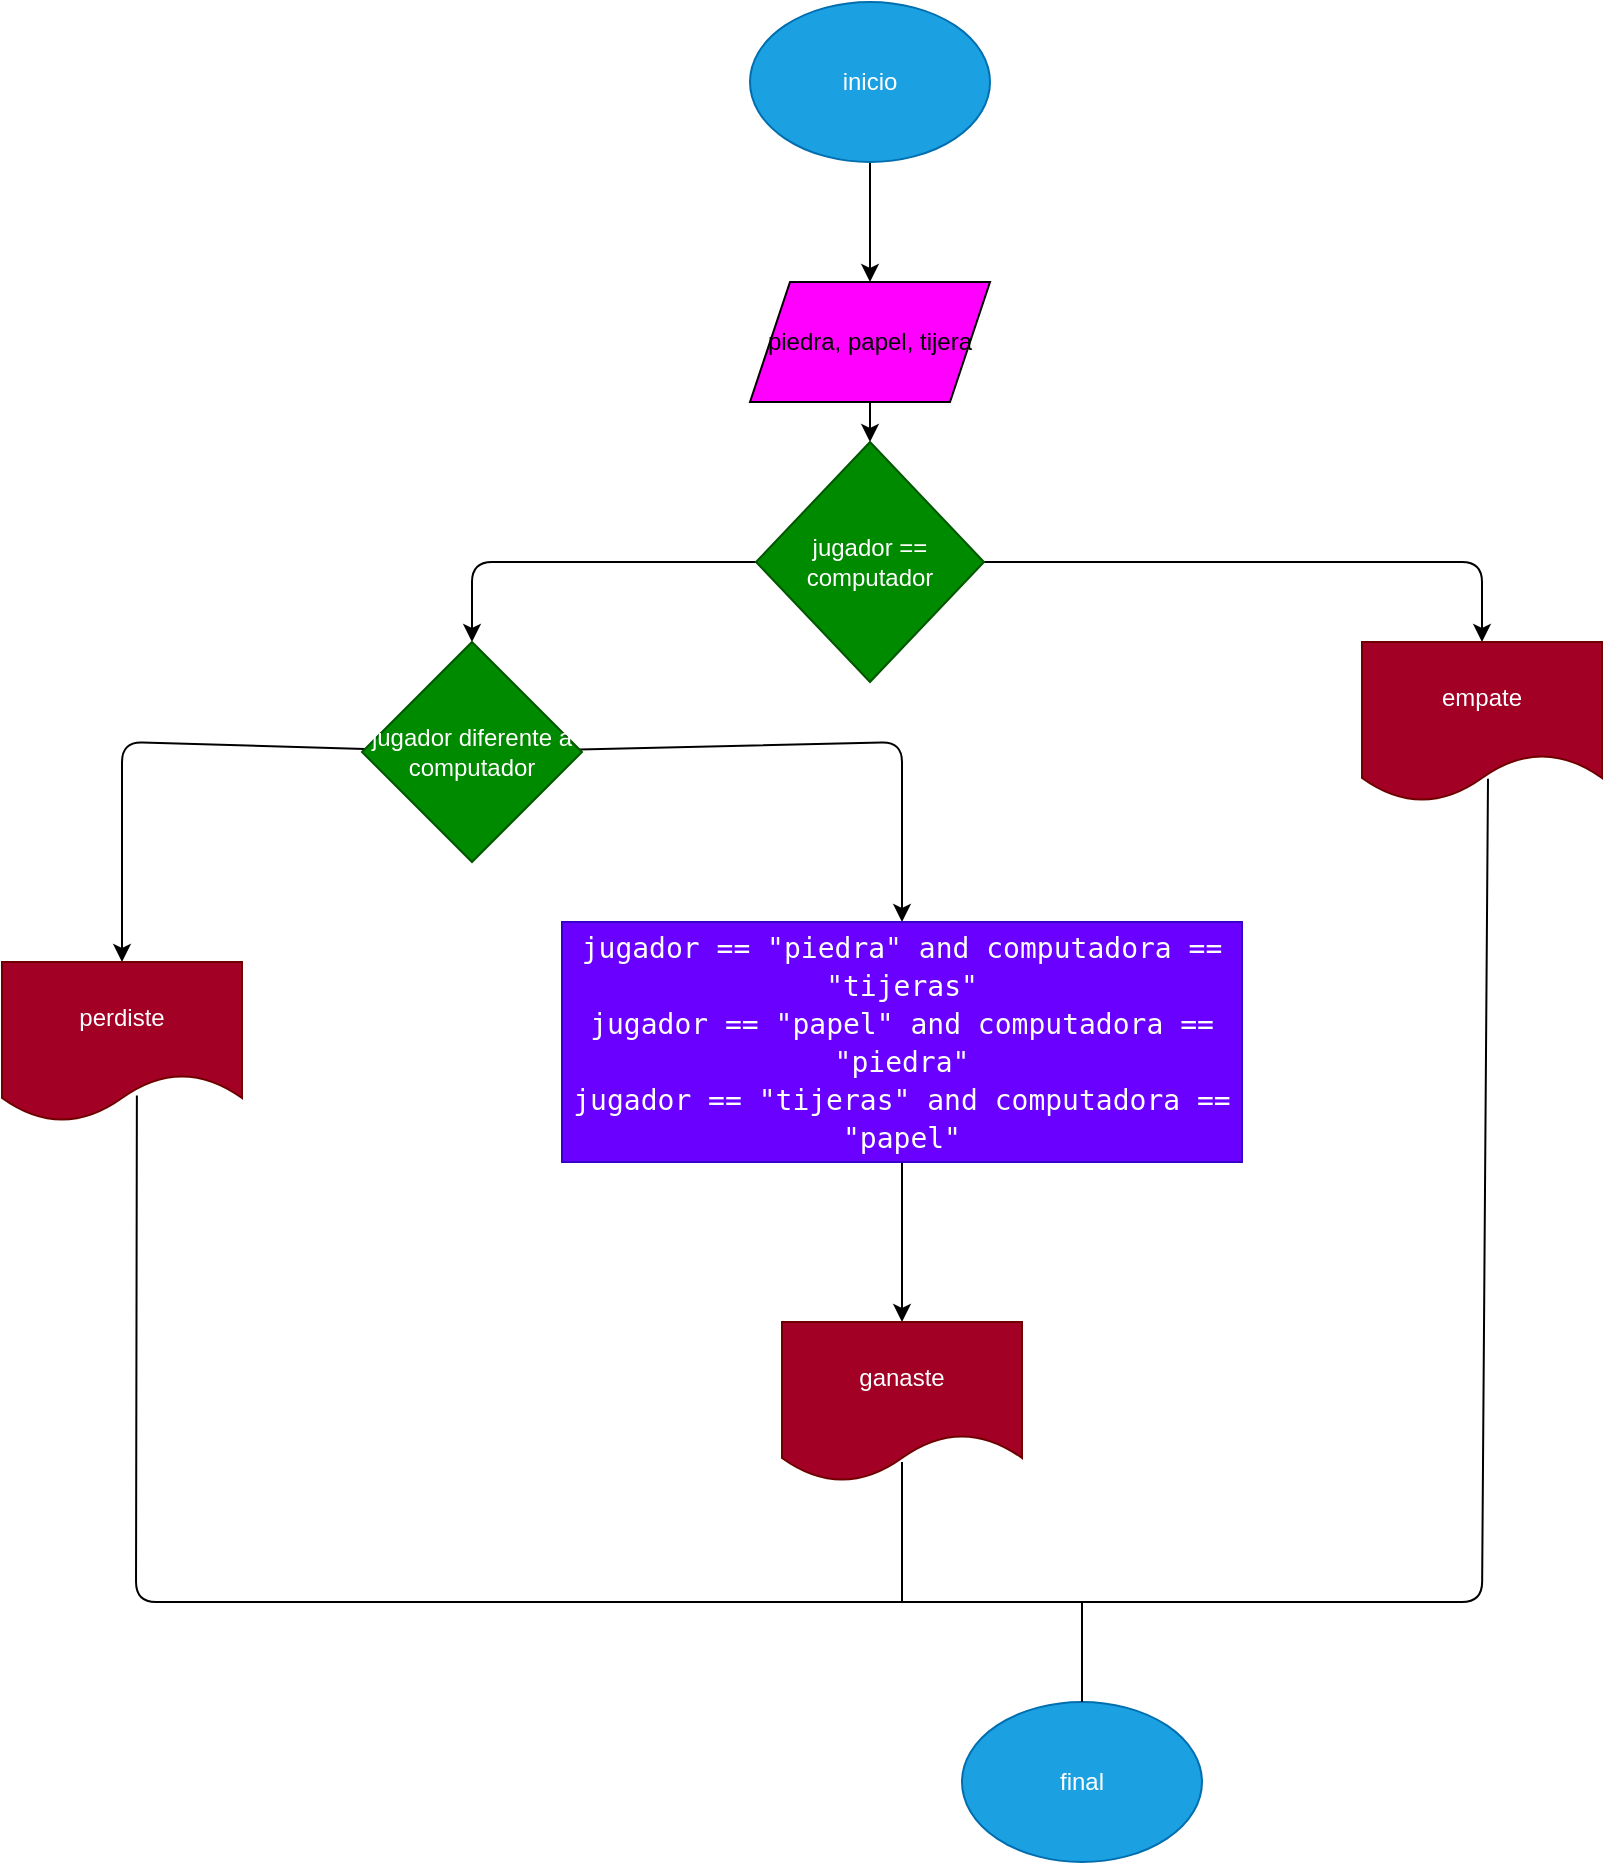 <mxfile>
    <diagram id="7IdDqs4ng7k7L7DeqqEY" name="Página-1">
        <mxGraphModel dx="1735" dy="1715" grid="1" gridSize="10" guides="1" tooltips="1" connect="1" arrows="1" fold="1" page="1" pageScale="1" pageWidth="827" pageHeight="1169" math="0" shadow="0">
            <root>
                <mxCell id="0"/>
                <mxCell id="1" parent="0"/>
                <mxCell id="10" value="" style="edgeStyle=none;html=1;fontColor=#FFFFFF;" parent="1" source="2" target="3" edge="1">
                    <mxGeometry relative="1" as="geometry"/>
                </mxCell>
                <mxCell id="2" value="inicio" style="ellipse;whiteSpace=wrap;html=1;fillColor=#1ba1e2;fontColor=#ffffff;strokeColor=#006EAF;" parent="1" vertex="1">
                    <mxGeometry x="294" y="-40" width="120" height="80" as="geometry"/>
                </mxCell>
                <mxCell id="11" value="" style="edgeStyle=none;html=1;fontColor=#FFFFFF;" parent="1" source="3" target="4" edge="1">
                    <mxGeometry relative="1" as="geometry"/>
                </mxCell>
                <mxCell id="3" value="piedra, papel, tijera" style="shape=parallelogram;perimeter=parallelogramPerimeter;whiteSpace=wrap;html=1;fixedSize=1;fillColor=#FF00FF;" parent="1" vertex="1">
                    <mxGeometry x="294" y="100" width="120" height="60" as="geometry"/>
                </mxCell>
                <mxCell id="12" style="edgeStyle=none;html=1;entryX=0.5;entryY=0;entryDx=0;entryDy=0;fontColor=#FFFFFF;" parent="1" source="4" target="5" edge="1">
                    <mxGeometry relative="1" as="geometry">
                        <Array as="points">
                            <mxPoint x="660" y="240"/>
                        </Array>
                    </mxGeometry>
                </mxCell>
                <mxCell id="13" style="edgeStyle=none;html=1;entryX=0.5;entryY=0;entryDx=0;entryDy=0;fontColor=#FFFFFF;" parent="1" source="4" target="6" edge="1">
                    <mxGeometry relative="1" as="geometry">
                        <Array as="points">
                            <mxPoint x="155" y="240"/>
                        </Array>
                    </mxGeometry>
                </mxCell>
                <mxCell id="4" value="jugador == computador" style="rhombus;whiteSpace=wrap;html=1;fillColor=#008a00;fontColor=#ffffff;strokeColor=#005700;" parent="1" vertex="1">
                    <mxGeometry x="297" y="180" width="114" height="120" as="geometry"/>
                </mxCell>
                <mxCell id="5" value="empate" style="shape=document;whiteSpace=wrap;html=1;boundedLbl=1;fillColor=#a20025;fontColor=#ffffff;strokeColor=#6F0000;" parent="1" vertex="1">
                    <mxGeometry x="600" y="280" width="120" height="80" as="geometry"/>
                </mxCell>
                <mxCell id="14" style="edgeStyle=none;html=1;entryX=0.5;entryY=0;entryDx=0;entryDy=0;fontColor=#FFFFFF;" parent="1" source="6" target="7" edge="1">
                    <mxGeometry relative="1" as="geometry">
                        <Array as="points">
                            <mxPoint x="370" y="330"/>
                        </Array>
                    </mxGeometry>
                </mxCell>
                <mxCell id="15" style="edgeStyle=none;html=1;entryX=0.5;entryY=0;entryDx=0;entryDy=0;fontColor=#FFFFFF;" parent="1" source="6" target="8" edge="1">
                    <mxGeometry relative="1" as="geometry">
                        <Array as="points">
                            <mxPoint x="-20" y="330"/>
                        </Array>
                    </mxGeometry>
                </mxCell>
                <mxCell id="6" value="jugador diferente a computador" style="rhombus;whiteSpace=wrap;html=1;fillColor=#008a00;fontColor=#ffffff;strokeColor=#005700;" parent="1" vertex="1">
                    <mxGeometry x="100" y="280" width="110" height="110" as="geometry"/>
                </mxCell>
                <mxCell id="16" style="edgeStyle=none;html=1;entryX=0.5;entryY=0;entryDx=0;entryDy=0;fontColor=#FFFFFF;" parent="1" source="7" target="9" edge="1">
                    <mxGeometry relative="1" as="geometry"/>
                </mxCell>
                <mxCell id="7" value="&lt;div style=&quot;font-family: &amp;quot;Droid Sans Mono&amp;quot;, &amp;quot;monospace&amp;quot;, monospace; font-size: 14px; line-height: 19px;&quot;&gt;&lt;div style=&quot;&quot;&gt;&lt;font style=&quot;&quot; color=&quot;#ffffff&quot;&gt;jugador == &quot;piedra&quot; and computadora == &quot;tijeras&quot;&lt;/font&gt;&lt;/div&gt;&lt;div style=&quot;&quot;&gt;&lt;font color=&quot;#ffffff&quot;&gt;jugador == &quot;papel&quot; and computadora == &quot;piedra&quot;&lt;/font&gt;&lt;/div&gt;&lt;div style=&quot;&quot;&gt;&lt;font style=&quot;&quot; color=&quot;#ffffff&quot;&gt;jugador == &quot;tijeras&quot; and computadora == &quot;papel&quot;&lt;/font&gt;&lt;/div&gt;&lt;/div&gt;" style="rounded=0;whiteSpace=wrap;html=1;fillColor=#6a00ff;fontColor=#ffffff;strokeColor=#3700CC;" parent="1" vertex="1">
                    <mxGeometry x="200" y="420" width="340" height="120" as="geometry"/>
                </mxCell>
                <mxCell id="8" value="perdiste" style="shape=document;whiteSpace=wrap;html=1;boundedLbl=1;labelBackgroundColor=none;fontColor=#ffffff;fillColor=#a20025;strokeColor=#6F0000;" parent="1" vertex="1">
                    <mxGeometry x="-80" y="440" width="120" height="80" as="geometry"/>
                </mxCell>
                <mxCell id="9" value="ganaste" style="shape=document;whiteSpace=wrap;html=1;boundedLbl=1;labelBackgroundColor=none;fontColor=#ffffff;fillColor=#a20025;strokeColor=#6F0000;" parent="1" vertex="1">
                    <mxGeometry x="310" y="620" width="120" height="80" as="geometry"/>
                </mxCell>
                <mxCell id="17" value="final" style="ellipse;whiteSpace=wrap;html=1;labelBackgroundColor=none;fontColor=#ffffff;fillColor=#1ba1e2;strokeColor=#006EAF;" parent="1" vertex="1">
                    <mxGeometry x="400" y="810" width="120" height="80" as="geometry"/>
                </mxCell>
                <mxCell id="18" value="" style="endArrow=none;html=1;fontColor=#FFFFFF;exitX=0.562;exitY=0.835;exitDx=0;exitDy=0;exitPerimeter=0;" parent="1" source="8" edge="1">
                    <mxGeometry width="50" height="50" relative="1" as="geometry">
                        <mxPoint x="100" y="580" as="sourcePoint"/>
                        <mxPoint x="618.4" y="760" as="targetPoint"/>
                        <Array as="points">
                            <mxPoint x="-13" y="760"/>
                        </Array>
                    </mxGeometry>
                </mxCell>
                <mxCell id="19" value="" style="endArrow=none;html=1;fontColor=#FFFFFF;entryX=0.525;entryY=0.855;entryDx=0;entryDy=0;entryPerimeter=0;" parent="1" target="5" edge="1">
                    <mxGeometry width="50" height="50" relative="1" as="geometry">
                        <mxPoint x="400" y="760" as="sourcePoint"/>
                        <mxPoint x="540" y="470" as="targetPoint"/>
                        <Array as="points">
                            <mxPoint x="660" y="760"/>
                        </Array>
                    </mxGeometry>
                </mxCell>
                <mxCell id="20" value="" style="endArrow=none;html=1;fontColor=#FFFFFF;exitX=0.5;exitY=0;exitDx=0;exitDy=0;" parent="1" source="17" edge="1">
                    <mxGeometry width="50" height="50" relative="1" as="geometry">
                        <mxPoint x="490" y="720" as="sourcePoint"/>
                        <mxPoint x="460" y="760" as="targetPoint"/>
                    </mxGeometry>
                </mxCell>
                <mxCell id="21" value="" style="endArrow=none;html=1;fontColor=#FFFFFF;entryX=0.5;entryY=0.875;entryDx=0;entryDy=0;entryPerimeter=0;" parent="1" target="9" edge="1">
                    <mxGeometry width="50" height="50" relative="1" as="geometry">
                        <mxPoint x="370" y="760" as="sourcePoint"/>
                        <mxPoint x="540" y="670" as="targetPoint"/>
                    </mxGeometry>
                </mxCell>
            </root>
        </mxGraphModel>
    </diagram>
</mxfile>